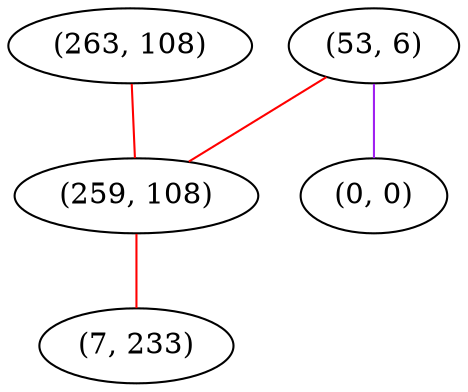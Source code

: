 graph "" {
"(263, 108)";
"(53, 6)";
"(0, 0)";
"(259, 108)";
"(7, 233)";
"(263, 108)" -- "(259, 108)"  [color=red, key=0, weight=1];
"(53, 6)" -- "(0, 0)"  [color=purple, key=0, weight=4];
"(53, 6)" -- "(259, 108)"  [color=red, key=0, weight=1];
"(259, 108)" -- "(7, 233)"  [color=red, key=0, weight=1];
}
